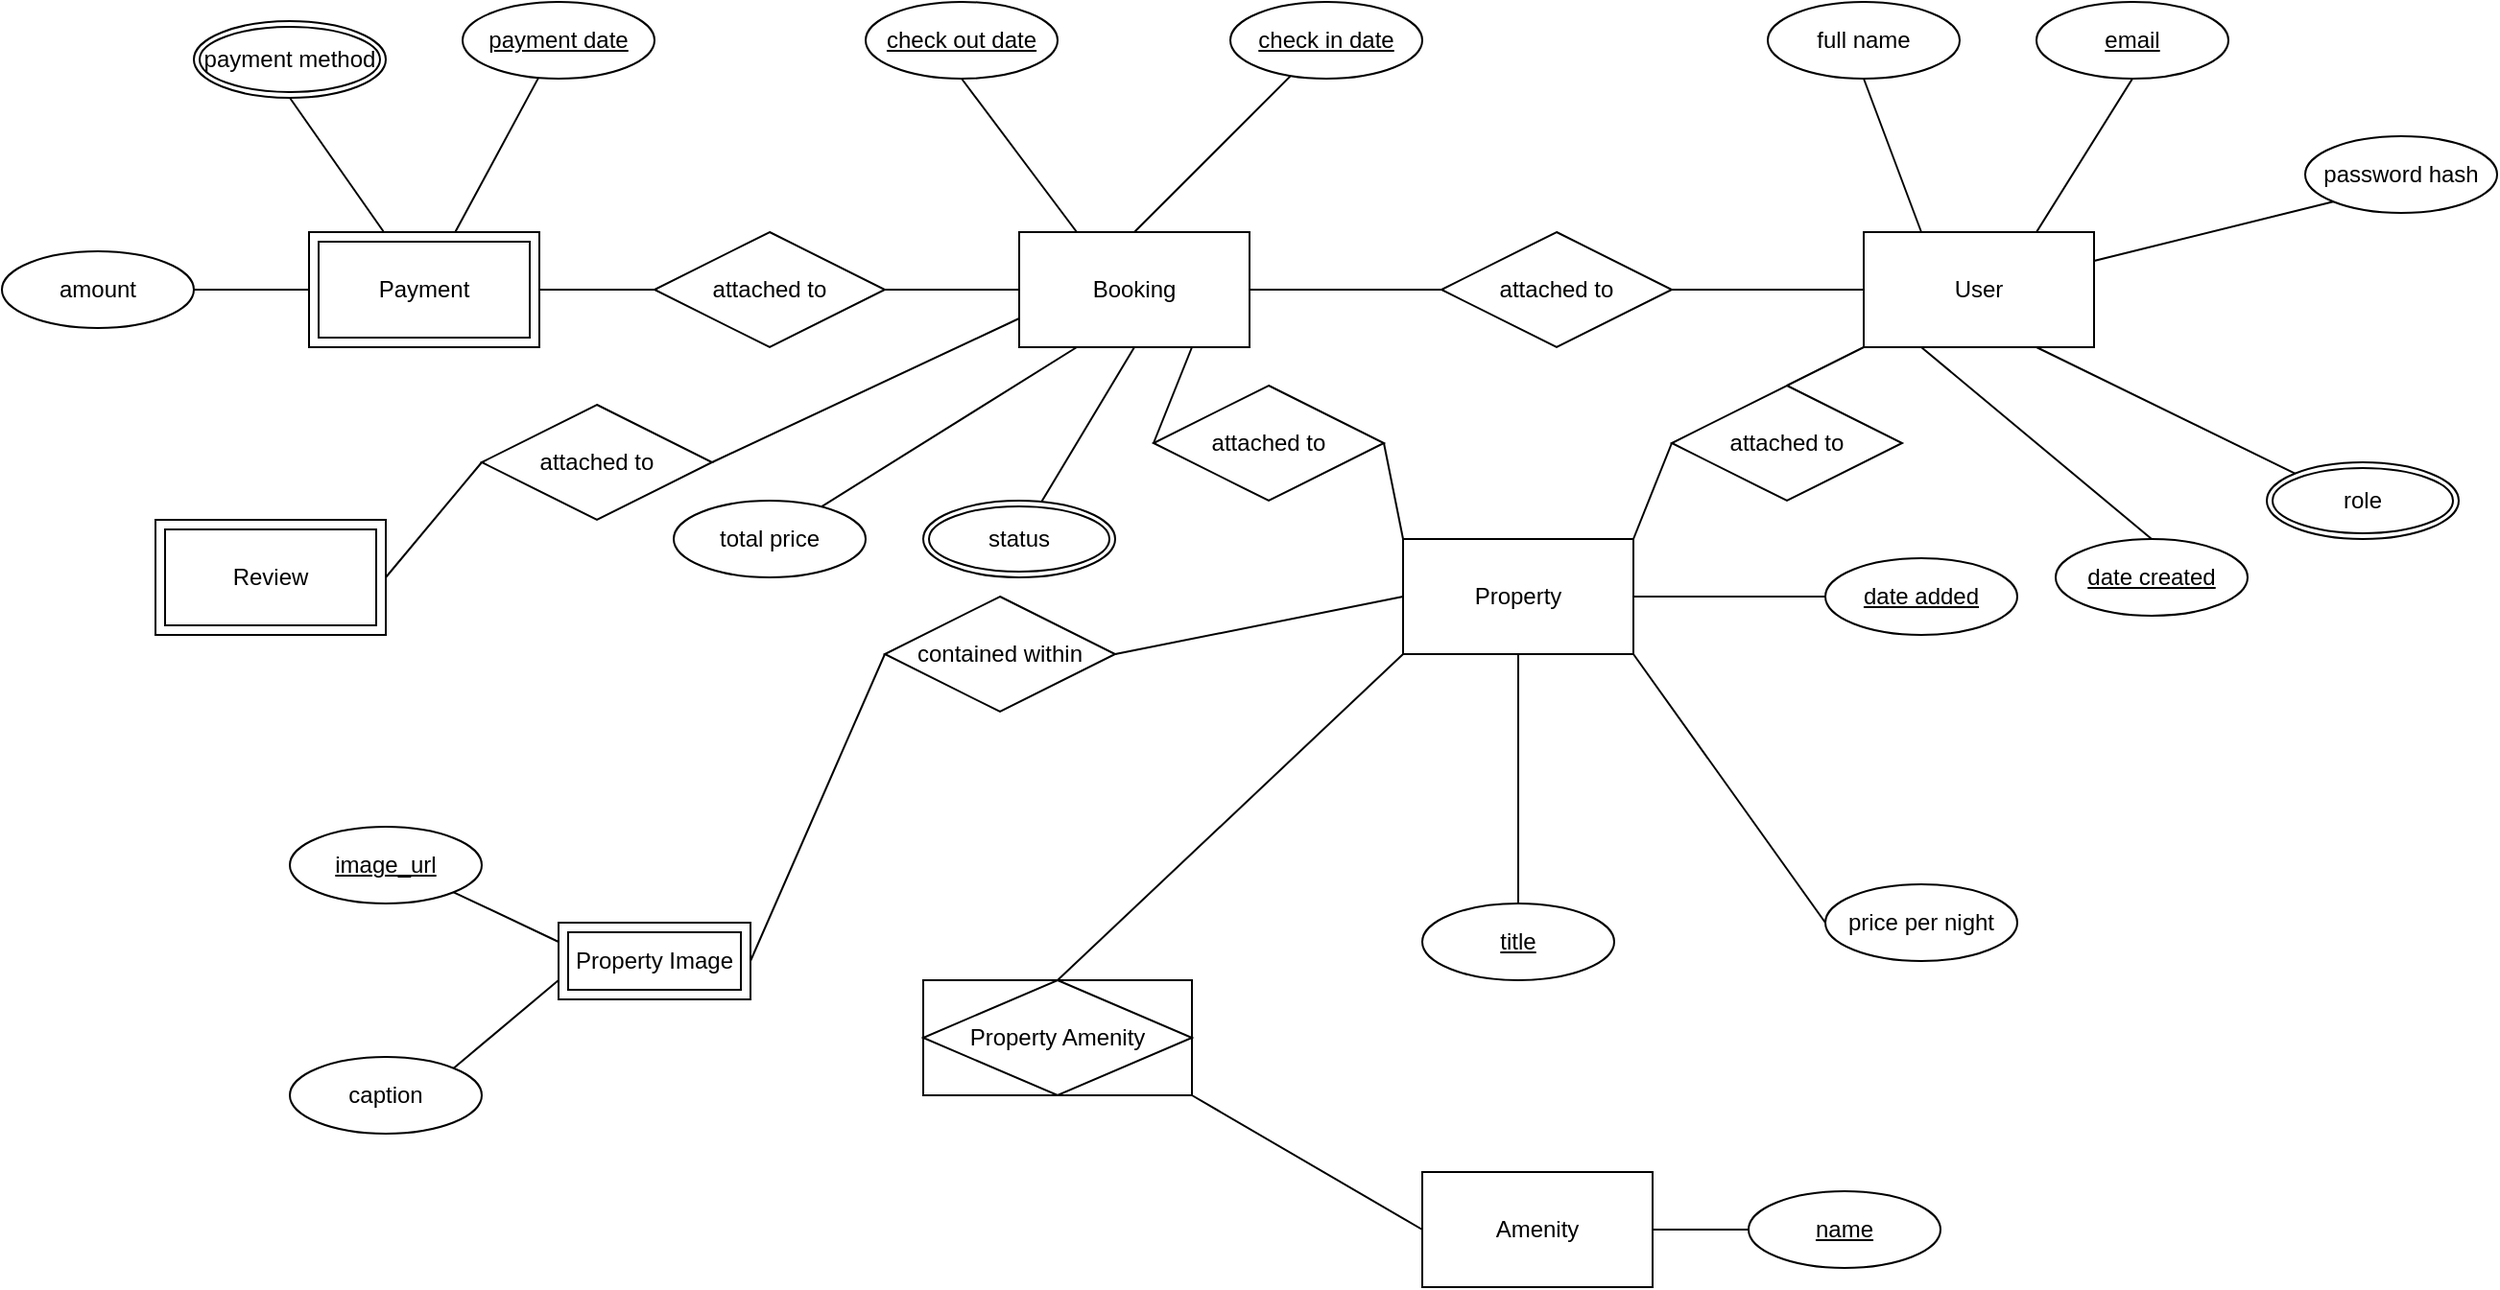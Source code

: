 <mxfile version="28.2.7">
  <diagram name="Page-1" id="qbc72fGyRK3lvK2T4x1s">
    <mxGraphModel dx="2276" dy="811" grid="1" gridSize="10" guides="1" tooltips="1" connect="1" arrows="1" fold="1" page="1" pageScale="1" pageWidth="850" pageHeight="1100" math="0" shadow="0">
      <root>
        <mxCell id="0" />
        <mxCell id="1" parent="0" />
        <mxCell id="3ZCdugnIEe6y5VKqGSUt-1" value="Booking" style="rounded=0;whiteSpace=wrap;html=1;" vertex="1" parent="1">
          <mxGeometry x="310" y="170" width="120" height="60" as="geometry" />
        </mxCell>
        <mxCell id="3ZCdugnIEe6y5VKqGSUt-2" value="Payment" style="shape=ext;margin=3;double=1;whiteSpace=wrap;html=1;align=center;" vertex="1" parent="1">
          <mxGeometry x="-60" y="170" width="120" height="60" as="geometry" />
        </mxCell>
        <mxCell id="3ZCdugnIEe6y5VKqGSUt-3" value="Review" style="shape=ext;margin=3;double=1;whiteSpace=wrap;html=1;align=center;" vertex="1" parent="1">
          <mxGeometry x="-140" y="320" width="120" height="60" as="geometry" />
        </mxCell>
        <mxCell id="3ZCdugnIEe6y5VKqGSUt-4" value="User" style="rounded=0;whiteSpace=wrap;html=1;" vertex="1" parent="1">
          <mxGeometry x="750" y="170" width="120" height="60" as="geometry" />
        </mxCell>
        <mxCell id="3ZCdugnIEe6y5VKqGSUt-5" value="Amenity" style="rounded=0;whiteSpace=wrap;html=1;" vertex="1" parent="1">
          <mxGeometry x="520" y="660" width="120" height="60" as="geometry" />
        </mxCell>
        <mxCell id="3ZCdugnIEe6y5VKqGSUt-6" value="Property Amenity" style="shape=associativeEntity;whiteSpace=wrap;html=1;align=center;" vertex="1" parent="1">
          <mxGeometry x="260" y="560" width="140" height="60" as="geometry" />
        </mxCell>
        <mxCell id="3ZCdugnIEe6y5VKqGSUt-7" value="Property" style="rounded=0;whiteSpace=wrap;html=1;" vertex="1" parent="1">
          <mxGeometry x="510" y="330" width="120" height="60" as="geometry" />
        </mxCell>
        <mxCell id="3ZCdugnIEe6y5VKqGSUt-8" value="" style="endArrow=none;html=1;rounded=0;exitX=1;exitY=0.5;exitDx=0;exitDy=0;" edge="1" parent="1" source="3ZCdugnIEe6y5VKqGSUt-21" target="3ZCdugnIEe6y5VKqGSUt-2">
          <mxGeometry relative="1" as="geometry">
            <mxPoint x="10" y="279" as="sourcePoint" />
            <mxPoint x="170" y="279" as="targetPoint" />
          </mxGeometry>
        </mxCell>
        <mxCell id="3ZCdugnIEe6y5VKqGSUt-9" value="" style="endArrow=none;html=1;rounded=0;exitX=0.5;exitY=1;exitDx=0;exitDy=0;" edge="1" parent="1" source="3ZCdugnIEe6y5VKqGSUt-12" target="3ZCdugnIEe6y5VKqGSUt-2">
          <mxGeometry relative="1" as="geometry">
            <mxPoint x="140.101" y="127.689" as="sourcePoint" />
            <mxPoint x="107" y="329" as="targetPoint" />
          </mxGeometry>
        </mxCell>
        <mxCell id="3ZCdugnIEe6y5VKqGSUt-10" value="" style="endArrow=none;html=1;rounded=0;" edge="1" parent="1" source="3ZCdugnIEe6y5VKqGSUt-11" target="3ZCdugnIEe6y5VKqGSUt-2">
          <mxGeometry relative="1" as="geometry">
            <mxPoint x="243.563" y="138.47" as="sourcePoint" />
            <mxPoint x="177" y="329" as="targetPoint" />
          </mxGeometry>
        </mxCell>
        <mxCell id="3ZCdugnIEe6y5VKqGSUt-11" value="payment date" style="ellipse;whiteSpace=wrap;html=1;align=center;fontStyle=4;" vertex="1" parent="1">
          <mxGeometry x="20" y="50" width="100" height="40" as="geometry" />
        </mxCell>
        <mxCell id="3ZCdugnIEe6y5VKqGSUt-12" value="payment method" style="ellipse;shape=doubleEllipse;margin=3;whiteSpace=wrap;html=1;align=center;" vertex="1" parent="1">
          <mxGeometry x="-120" y="60" width="100" height="40" as="geometry" />
        </mxCell>
        <mxCell id="3ZCdugnIEe6y5VKqGSUt-13" value="attached to" style="shape=rhombus;perimeter=rhombusPerimeter;whiteSpace=wrap;html=1;align=center;" vertex="1" parent="1">
          <mxGeometry x="120" y="170" width="120" height="60" as="geometry" />
        </mxCell>
        <mxCell id="3ZCdugnIEe6y5VKqGSUt-14" value="" style="endArrow=none;html=1;rounded=0;exitX=1;exitY=0.5;exitDx=0;exitDy=0;entryX=0;entryY=0.5;entryDx=0;entryDy=0;" edge="1" parent="1" source="3ZCdugnIEe6y5VKqGSUt-13" target="3ZCdugnIEe6y5VKqGSUt-1">
          <mxGeometry relative="1" as="geometry">
            <mxPoint x="470" y="310" as="sourcePoint" />
            <mxPoint x="630" y="310" as="targetPoint" />
          </mxGeometry>
        </mxCell>
        <mxCell id="3ZCdugnIEe6y5VKqGSUt-15" value="" style="endArrow=none;html=1;rounded=0;exitX=1;exitY=0.5;exitDx=0;exitDy=0;entryX=0;entryY=0.5;entryDx=0;entryDy=0;" edge="1" parent="1" source="3ZCdugnIEe6y5VKqGSUt-2" target="3ZCdugnIEe6y5VKqGSUt-13">
          <mxGeometry relative="1" as="geometry">
            <mxPoint x="440" y="250" as="sourcePoint" />
            <mxPoint x="460" y="300" as="targetPoint" />
          </mxGeometry>
        </mxCell>
        <mxCell id="3ZCdugnIEe6y5VKqGSUt-16" value="check in date" style="ellipse;whiteSpace=wrap;html=1;align=center;fontStyle=4;" vertex="1" parent="1">
          <mxGeometry x="420" y="50" width="100" height="40" as="geometry" />
        </mxCell>
        <mxCell id="3ZCdugnIEe6y5VKqGSUt-17" value="" style="endArrow=none;html=1;rounded=0;exitX=0.5;exitY=0;exitDx=0;exitDy=0;" edge="1" parent="1" source="3ZCdugnIEe6y5VKqGSUt-1" target="3ZCdugnIEe6y5VKqGSUt-16">
          <mxGeometry relative="1" as="geometry">
            <mxPoint x="260" y="120" as="sourcePoint" />
            <mxPoint x="330" y="120" as="targetPoint" />
          </mxGeometry>
        </mxCell>
        <mxCell id="3ZCdugnIEe6y5VKqGSUt-18" value="check out date" style="ellipse;whiteSpace=wrap;html=1;align=center;fontStyle=4;" vertex="1" parent="1">
          <mxGeometry x="230" y="50" width="100" height="40" as="geometry" />
        </mxCell>
        <mxCell id="3ZCdugnIEe6y5VKqGSUt-19" value="" style="endArrow=none;html=1;rounded=0;exitX=0.25;exitY=0;exitDx=0;exitDy=0;entryX=0.5;entryY=1;entryDx=0;entryDy=0;" edge="1" parent="1" source="3ZCdugnIEe6y5VKqGSUt-1" target="3ZCdugnIEe6y5VKqGSUt-18">
          <mxGeometry relative="1" as="geometry">
            <mxPoint x="620" y="144" as="sourcePoint" />
            <mxPoint x="700" y="100" as="targetPoint" />
          </mxGeometry>
        </mxCell>
        <mxCell id="3ZCdugnIEe6y5VKqGSUt-20" value="total price" style="ellipse;whiteSpace=wrap;html=1;align=center;" vertex="1" parent="1">
          <mxGeometry x="130" y="310" width="100" height="40" as="geometry" />
        </mxCell>
        <mxCell id="3ZCdugnIEe6y5VKqGSUt-21" value="amount" style="ellipse;whiteSpace=wrap;html=1;align=center;" vertex="1" parent="1">
          <mxGeometry x="-220" y="180" width="100" height="40" as="geometry" />
        </mxCell>
        <mxCell id="3ZCdugnIEe6y5VKqGSUt-22" value="" style="endArrow=none;html=1;rounded=0;entryX=0.25;entryY=1;entryDx=0;entryDy=0;" edge="1" parent="1" source="3ZCdugnIEe6y5VKqGSUt-20" target="3ZCdugnIEe6y5VKqGSUt-1">
          <mxGeometry relative="1" as="geometry">
            <mxPoint x="520" y="300" as="sourcePoint" />
            <mxPoint x="480" y="230" as="targetPoint" />
          </mxGeometry>
        </mxCell>
        <mxCell id="3ZCdugnIEe6y5VKqGSUt-23" value="status" style="ellipse;shape=doubleEllipse;margin=3;whiteSpace=wrap;html=1;align=center;" vertex="1" parent="1">
          <mxGeometry x="260" y="310" width="100" height="40" as="geometry" />
        </mxCell>
        <mxCell id="3ZCdugnIEe6y5VKqGSUt-24" value="" style="endArrow=none;html=1;rounded=0;entryX=0.5;entryY=1;entryDx=0;entryDy=0;" edge="1" parent="1" source="3ZCdugnIEe6y5VKqGSUt-23" target="3ZCdugnIEe6y5VKqGSUt-1">
          <mxGeometry relative="1" as="geometry">
            <mxPoint x="440" y="300" as="sourcePoint" />
            <mxPoint x="420" y="250" as="targetPoint" />
          </mxGeometry>
        </mxCell>
        <mxCell id="3ZCdugnIEe6y5VKqGSUt-29" value="attached to" style="shape=rhombus;perimeter=rhombusPerimeter;whiteSpace=wrap;html=1;align=center;" vertex="1" parent="1">
          <mxGeometry x="530" y="170" width="120" height="60" as="geometry" />
        </mxCell>
        <mxCell id="3ZCdugnIEe6y5VKqGSUt-30" value="" style="endArrow=none;html=1;rounded=0;exitX=1;exitY=0.5;exitDx=0;exitDy=0;entryX=0;entryY=0.5;entryDx=0;entryDy=0;" edge="1" parent="1" source="3ZCdugnIEe6y5VKqGSUt-1" target="3ZCdugnIEe6y5VKqGSUt-29">
          <mxGeometry relative="1" as="geometry">
            <mxPoint x="560" y="260" as="sourcePoint" />
            <mxPoint x="630" y="260" as="targetPoint" />
          </mxGeometry>
        </mxCell>
        <mxCell id="3ZCdugnIEe6y5VKqGSUt-31" value="" style="endArrow=none;html=1;rounded=0;exitX=1;exitY=0.5;exitDx=0;exitDy=0;" edge="1" parent="1" source="3ZCdugnIEe6y5VKqGSUt-29" target="3ZCdugnIEe6y5VKqGSUt-4">
          <mxGeometry relative="1" as="geometry">
            <mxPoint x="590" y="260" as="sourcePoint" />
            <mxPoint x="660" y="260" as="targetPoint" />
          </mxGeometry>
        </mxCell>
        <mxCell id="3ZCdugnIEe6y5VKqGSUt-32" value="email" style="ellipse;whiteSpace=wrap;html=1;align=center;fontStyle=4;" vertex="1" parent="1">
          <mxGeometry x="840" y="50" width="100" height="40" as="geometry" />
        </mxCell>
        <mxCell id="3ZCdugnIEe6y5VKqGSUt-33" value="" style="endArrow=none;html=1;rounded=0;exitX=0.75;exitY=0;exitDx=0;exitDy=0;entryX=0.5;entryY=1;entryDx=0;entryDy=0;" edge="1" parent="1" source="3ZCdugnIEe6y5VKqGSUt-4" target="3ZCdugnIEe6y5VKqGSUt-32">
          <mxGeometry relative="1" as="geometry">
            <mxPoint x="760" y="120" as="sourcePoint" />
            <mxPoint x="820" y="120" as="targetPoint" />
          </mxGeometry>
        </mxCell>
        <mxCell id="3ZCdugnIEe6y5VKqGSUt-34" value="full name" style="ellipse;whiteSpace=wrap;html=1;align=center;" vertex="1" parent="1">
          <mxGeometry x="700" y="50" width="100" height="40" as="geometry" />
        </mxCell>
        <mxCell id="3ZCdugnIEe6y5VKqGSUt-35" value="" style="endArrow=none;html=1;rounded=0;exitX=0.25;exitY=0;exitDx=0;exitDy=0;entryX=0.5;entryY=1;entryDx=0;entryDy=0;" edge="1" parent="1" source="3ZCdugnIEe6y5VKqGSUt-4" target="3ZCdugnIEe6y5VKqGSUt-34">
          <mxGeometry relative="1" as="geometry">
            <mxPoint x="730" y="210" as="sourcePoint" />
            <mxPoint x="790" y="140" as="targetPoint" />
          </mxGeometry>
        </mxCell>
        <mxCell id="3ZCdugnIEe6y5VKqGSUt-36" value="password hash" style="ellipse;whiteSpace=wrap;html=1;align=center;" vertex="1" parent="1">
          <mxGeometry x="980" y="120" width="100" height="40" as="geometry" />
        </mxCell>
        <mxCell id="3ZCdugnIEe6y5VKqGSUt-37" value="" style="endArrow=none;html=1;rounded=0;exitX=1;exitY=0.25;exitDx=0;exitDy=0;entryX=0;entryY=1;entryDx=0;entryDy=0;" edge="1" parent="1" source="3ZCdugnIEe6y5VKqGSUt-4" target="3ZCdugnIEe6y5VKqGSUt-36">
          <mxGeometry relative="1" as="geometry">
            <mxPoint x="920" y="230" as="sourcePoint" />
            <mxPoint x="970" y="150" as="targetPoint" />
          </mxGeometry>
        </mxCell>
        <mxCell id="3ZCdugnIEe6y5VKqGSUt-40" value="role" style="ellipse;shape=doubleEllipse;margin=3;whiteSpace=wrap;html=1;align=center;" vertex="1" parent="1">
          <mxGeometry x="960" y="290" width="100" height="40" as="geometry" />
        </mxCell>
        <mxCell id="3ZCdugnIEe6y5VKqGSUt-41" value="" style="endArrow=none;html=1;rounded=0;exitX=0.75;exitY=1;exitDx=0;exitDy=0;entryX=0;entryY=0;entryDx=0;entryDy=0;" edge="1" parent="1" source="3ZCdugnIEe6y5VKqGSUt-4" target="3ZCdugnIEe6y5VKqGSUt-40">
          <mxGeometry relative="1" as="geometry">
            <mxPoint x="910" y="265" as="sourcePoint" />
            <mxPoint x="1050" y="240" as="targetPoint" />
          </mxGeometry>
        </mxCell>
        <mxCell id="3ZCdugnIEe6y5VKqGSUt-42" value="date created" style="ellipse;whiteSpace=wrap;html=1;align=center;fontStyle=4;" vertex="1" parent="1">
          <mxGeometry x="850" y="330" width="100" height="40" as="geometry" />
        </mxCell>
        <mxCell id="3ZCdugnIEe6y5VKqGSUt-43" value="" style="endArrow=none;html=1;rounded=0;exitX=0.25;exitY=1;exitDx=0;exitDy=0;entryX=0.5;entryY=0;entryDx=0;entryDy=0;" edge="1" parent="1" source="3ZCdugnIEe6y5VKqGSUt-4" target="3ZCdugnIEe6y5VKqGSUt-42">
          <mxGeometry relative="1" as="geometry">
            <mxPoint x="800" y="250" as="sourcePoint" />
            <mxPoint x="875" y="306" as="targetPoint" />
          </mxGeometry>
        </mxCell>
        <mxCell id="3ZCdugnIEe6y5VKqGSUt-44" value="contained within" style="shape=rhombus;perimeter=rhombusPerimeter;whiteSpace=wrap;html=1;align=center;" vertex="1" parent="1">
          <mxGeometry x="240" y="360" width="120" height="60" as="geometry" />
        </mxCell>
        <mxCell id="3ZCdugnIEe6y5VKqGSUt-45" value="attached to" style="shape=rhombus;perimeter=rhombusPerimeter;whiteSpace=wrap;html=1;align=center;" vertex="1" parent="1">
          <mxGeometry x="380" y="250" width="120" height="60" as="geometry" />
        </mxCell>
        <mxCell id="3ZCdugnIEe6y5VKqGSUt-46" value="" style="endArrow=none;html=1;rounded=0;entryX=0.75;entryY=1;entryDx=0;entryDy=0;exitX=0;exitY=0.5;exitDx=0;exitDy=0;" edge="1" parent="1" source="3ZCdugnIEe6y5VKqGSUt-45" target="3ZCdugnIEe6y5VKqGSUt-1">
          <mxGeometry relative="1" as="geometry">
            <mxPoint x="480" y="330" as="sourcePoint" />
            <mxPoint x="519" y="260" as="targetPoint" />
          </mxGeometry>
        </mxCell>
        <mxCell id="3ZCdugnIEe6y5VKqGSUt-47" value="" style="endArrow=none;html=1;rounded=0;entryX=1;entryY=0.5;entryDx=0;entryDy=0;exitX=0;exitY=0;exitDx=0;exitDy=0;" edge="1" parent="1" source="3ZCdugnIEe6y5VKqGSUt-7" target="3ZCdugnIEe6y5VKqGSUt-45">
          <mxGeometry relative="1" as="geometry">
            <mxPoint x="640" y="350" as="sourcePoint" />
            <mxPoint x="679" y="280" as="targetPoint" />
          </mxGeometry>
        </mxCell>
        <mxCell id="3ZCdugnIEe6y5VKqGSUt-48" value="attached to" style="shape=rhombus;perimeter=rhombusPerimeter;whiteSpace=wrap;html=1;align=center;" vertex="1" parent="1">
          <mxGeometry x="650" y="250" width="120" height="60" as="geometry" />
        </mxCell>
        <mxCell id="3ZCdugnIEe6y5VKqGSUt-49" value="" style="endArrow=none;html=1;rounded=0;entryX=1;entryY=0;entryDx=0;entryDy=0;exitX=0;exitY=0.5;exitDx=0;exitDy=0;" edge="1" parent="1" source="3ZCdugnIEe6y5VKqGSUt-48" target="3ZCdugnIEe6y5VKqGSUt-7">
          <mxGeometry relative="1" as="geometry">
            <mxPoint x="750" y="410" as="sourcePoint" />
            <mxPoint x="720" y="360" as="targetPoint" />
          </mxGeometry>
        </mxCell>
        <mxCell id="3ZCdugnIEe6y5VKqGSUt-50" value="" style="endArrow=none;html=1;rounded=0;entryX=0.5;entryY=0;entryDx=0;entryDy=0;exitX=0;exitY=1;exitDx=0;exitDy=0;" edge="1" parent="1" source="3ZCdugnIEe6y5VKqGSUt-4" target="3ZCdugnIEe6y5VKqGSUt-48">
          <mxGeometry relative="1" as="geometry">
            <mxPoint x="810" y="370" as="sourcePoint" />
            <mxPoint x="750" y="410" as="targetPoint" />
          </mxGeometry>
        </mxCell>
        <mxCell id="3ZCdugnIEe6y5VKqGSUt-51" value="Property Image" style="shape=ext;margin=3;double=1;whiteSpace=wrap;html=1;align=center;" vertex="1" parent="1">
          <mxGeometry x="70" y="530" width="100" height="40" as="geometry" />
        </mxCell>
        <mxCell id="3ZCdugnIEe6y5VKqGSUt-52" value="" style="endArrow=none;html=1;rounded=0;entryX=0;entryY=0.5;entryDx=0;entryDy=0;exitX=1;exitY=0.5;exitDx=0;exitDy=0;" edge="1" parent="1" source="3ZCdugnIEe6y5VKqGSUt-51" target="3ZCdugnIEe6y5VKqGSUt-44">
          <mxGeometry relative="1" as="geometry">
            <mxPoint x="330" y="530" as="sourcePoint" />
            <mxPoint x="340" y="440" as="targetPoint" />
          </mxGeometry>
        </mxCell>
        <mxCell id="3ZCdugnIEe6y5VKqGSUt-53" value="" style="endArrow=none;html=1;rounded=0;entryX=0;entryY=0.5;entryDx=0;entryDy=0;exitX=1;exitY=0.5;exitDx=0;exitDy=0;" edge="1" parent="1" source="3ZCdugnIEe6y5VKqGSUt-44" target="3ZCdugnIEe6y5VKqGSUt-7">
          <mxGeometry relative="1" as="geometry">
            <mxPoint x="510" y="530" as="sourcePoint" />
            <mxPoint x="520" y="440" as="targetPoint" />
          </mxGeometry>
        </mxCell>
        <mxCell id="3ZCdugnIEe6y5VKqGSUt-57" value="title" style="ellipse;whiteSpace=wrap;html=1;align=center;fontStyle=4;" vertex="1" parent="1">
          <mxGeometry x="520" y="520" width="100" height="40" as="geometry" />
        </mxCell>
        <mxCell id="3ZCdugnIEe6y5VKqGSUt-59" value="price per night" style="ellipse;whiteSpace=wrap;html=1;align=center;" vertex="1" parent="1">
          <mxGeometry x="730" y="510" width="100" height="40" as="geometry" />
        </mxCell>
        <mxCell id="3ZCdugnIEe6y5VKqGSUt-61" value="date added" style="ellipse;whiteSpace=wrap;html=1;align=center;fontStyle=4;" vertex="1" parent="1">
          <mxGeometry x="730" y="340" width="100" height="40" as="geometry" />
        </mxCell>
        <mxCell id="3ZCdugnIEe6y5VKqGSUt-66" value="" style="endArrow=none;html=1;rounded=0;entryX=0.5;entryY=1;entryDx=0;entryDy=0;exitX=0.5;exitY=0;exitDx=0;exitDy=0;" edge="1" parent="1" source="3ZCdugnIEe6y5VKqGSUt-57" target="3ZCdugnIEe6y5VKqGSUt-7">
          <mxGeometry relative="1" as="geometry">
            <mxPoint x="710" y="471" as="sourcePoint" />
            <mxPoint x="785" y="430" as="targetPoint" />
          </mxGeometry>
        </mxCell>
        <mxCell id="3ZCdugnIEe6y5VKqGSUt-67" value="" style="endArrow=none;html=1;rounded=0;entryX=1;entryY=1;entryDx=0;entryDy=0;exitX=0;exitY=0.5;exitDx=0;exitDy=0;" edge="1" parent="1" source="3ZCdugnIEe6y5VKqGSUt-59" target="3ZCdugnIEe6y5VKqGSUt-7">
          <mxGeometry relative="1" as="geometry">
            <mxPoint x="710" y="441" as="sourcePoint" />
            <mxPoint x="785" y="400" as="targetPoint" />
          </mxGeometry>
        </mxCell>
        <mxCell id="3ZCdugnIEe6y5VKqGSUt-69" value="attached to" style="shape=rhombus;perimeter=rhombusPerimeter;whiteSpace=wrap;html=1;align=center;" vertex="1" parent="1">
          <mxGeometry x="30" y="260" width="120" height="60" as="geometry" />
        </mxCell>
        <mxCell id="3ZCdugnIEe6y5VKqGSUt-70" value="" style="endArrow=none;html=1;rounded=0;exitX=1;exitY=0.5;exitDx=0;exitDy=0;entryX=0;entryY=0.75;entryDx=0;entryDy=0;" edge="1" parent="1" source="3ZCdugnIEe6y5VKqGSUt-69" target="3ZCdugnIEe6y5VKqGSUt-1">
          <mxGeometry relative="1" as="geometry">
            <mxPoint x="210" y="240" as="sourcePoint" />
            <mxPoint x="280" y="240" as="targetPoint" />
          </mxGeometry>
        </mxCell>
        <mxCell id="3ZCdugnIEe6y5VKqGSUt-71" value="" style="endArrow=none;html=1;rounded=0;exitX=1;exitY=0.5;exitDx=0;exitDy=0;entryX=0;entryY=0.5;entryDx=0;entryDy=0;" edge="1" parent="1" source="3ZCdugnIEe6y5VKqGSUt-3" target="3ZCdugnIEe6y5VKqGSUt-69">
          <mxGeometry relative="1" as="geometry">
            <mxPoint x="120" y="250" as="sourcePoint" />
            <mxPoint x="190" y="250" as="targetPoint" />
          </mxGeometry>
        </mxCell>
        <mxCell id="3ZCdugnIEe6y5VKqGSUt-72" value="name" style="ellipse;whiteSpace=wrap;html=1;align=center;fontStyle=4;" vertex="1" parent="1">
          <mxGeometry x="690" y="670" width="100" height="40" as="geometry" />
        </mxCell>
        <mxCell id="3ZCdugnIEe6y5VKqGSUt-73" value="" style="endArrow=none;html=1;rounded=0;entryX=0;entryY=0.5;entryDx=0;entryDy=0;exitX=1;exitY=0.5;exitDx=0;exitDy=0;" edge="1" parent="1" source="3ZCdugnIEe6y5VKqGSUt-5" target="3ZCdugnIEe6y5VKqGSUt-72">
          <mxGeometry relative="1" as="geometry">
            <mxPoint x="490" y="610" as="sourcePoint" />
            <mxPoint x="640" y="580" as="targetPoint" />
          </mxGeometry>
        </mxCell>
        <mxCell id="3ZCdugnIEe6y5VKqGSUt-74" value="" style="endArrow=none;html=1;rounded=0;entryX=0;entryY=1;entryDx=0;entryDy=0;exitX=0.5;exitY=0;exitDx=0;exitDy=0;" edge="1" parent="1" source="3ZCdugnIEe6y5VKqGSUt-6" target="3ZCdugnIEe6y5VKqGSUt-7">
          <mxGeometry relative="1" as="geometry">
            <mxPoint x="410" y="560" as="sourcePoint" />
            <mxPoint x="560" y="530" as="targetPoint" />
          </mxGeometry>
        </mxCell>
        <mxCell id="3ZCdugnIEe6y5VKqGSUt-75" value="" style="endArrow=none;html=1;rounded=0;entryX=0;entryY=0.5;entryDx=0;entryDy=0;exitX=1;exitY=1;exitDx=0;exitDy=0;" edge="1" parent="1" source="3ZCdugnIEe6y5VKqGSUt-6" target="3ZCdugnIEe6y5VKqGSUt-5">
          <mxGeometry relative="1" as="geometry">
            <mxPoint x="450" y="650" as="sourcePoint" />
            <mxPoint x="600" y="620" as="targetPoint" />
          </mxGeometry>
        </mxCell>
        <mxCell id="3ZCdugnIEe6y5VKqGSUt-76" value="image_url" style="ellipse;whiteSpace=wrap;html=1;align=center;fontStyle=4;" vertex="1" parent="1">
          <mxGeometry x="-70" y="480" width="100" height="40" as="geometry" />
        </mxCell>
        <mxCell id="3ZCdugnIEe6y5VKqGSUt-77" value="caption" style="ellipse;whiteSpace=wrap;html=1;align=center;" vertex="1" parent="1">
          <mxGeometry x="-70" y="600" width="100" height="40" as="geometry" />
        </mxCell>
        <mxCell id="3ZCdugnIEe6y5VKqGSUt-78" value="" style="endArrow=none;html=1;rounded=0;entryX=1;entryY=1;entryDx=0;entryDy=0;exitX=0;exitY=0.25;exitDx=0;exitDy=0;" edge="1" parent="1" source="3ZCdugnIEe6y5VKqGSUt-51" target="3ZCdugnIEe6y5VKqGSUt-76">
          <mxGeometry relative="1" as="geometry">
            <mxPoint x="120" y="600" as="sourcePoint" />
            <mxPoint x="190" y="440" as="targetPoint" />
          </mxGeometry>
        </mxCell>
        <mxCell id="3ZCdugnIEe6y5VKqGSUt-79" value="" style="endArrow=none;html=1;rounded=0;entryX=0;entryY=0.75;entryDx=0;entryDy=0;exitX=1;exitY=0;exitDx=0;exitDy=0;" edge="1" parent="1" source="3ZCdugnIEe6y5VKqGSUt-77" target="3ZCdugnIEe6y5VKqGSUt-51">
          <mxGeometry relative="1" as="geometry">
            <mxPoint x="120" y="790" as="sourcePoint" />
            <mxPoint x="190" y="630" as="targetPoint" />
          </mxGeometry>
        </mxCell>
        <mxCell id="3ZCdugnIEe6y5VKqGSUt-80" value="" style="endArrow=none;html=1;rounded=0;entryX=1;entryY=0.5;entryDx=0;entryDy=0;exitX=0;exitY=0.5;exitDx=0;exitDy=0;" edge="1" parent="1" source="3ZCdugnIEe6y5VKqGSUt-61" target="3ZCdugnIEe6y5VKqGSUt-7">
          <mxGeometry relative="1" as="geometry">
            <mxPoint x="860" y="495" as="sourcePoint" />
            <mxPoint x="710" y="400" as="targetPoint" />
          </mxGeometry>
        </mxCell>
      </root>
    </mxGraphModel>
  </diagram>
</mxfile>
